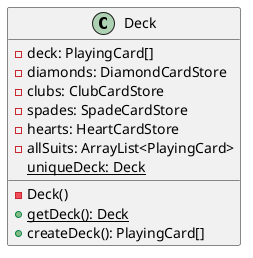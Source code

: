 @startuml

Class Deck{
    -deck: PlayingCard[]
    -diamonds: DiamondCardStore
    -clubs: ClubCardStore
    -spades: SpadeCardStore
    -hearts: HeartCardStore
    -allSuits: ArrayList<PlayingCard>
    {static} uniqueDeck: Deck


    -Deck()
    {static}+getDeck(): Deck
    +createDeck(): PlayingCard[]

}

@enduml